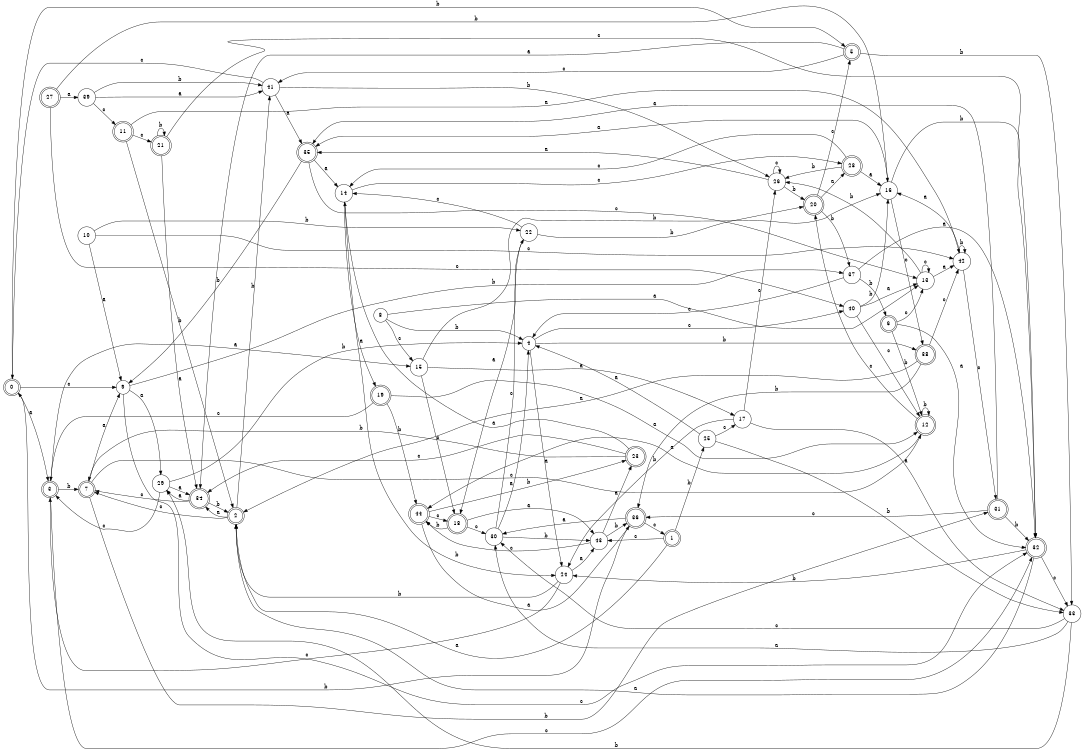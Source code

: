 digraph n36_2 {
__start0 [label="" shape="none"];

rankdir=LR;
size="8,5";

s0 [style="rounded,filled", color="black", fillcolor="white" shape="doublecircle", label="0"];
s1 [style="rounded,filled", color="black", fillcolor="white" shape="doublecircle", label="1"];
s2 [style="rounded,filled", color="black", fillcolor="white" shape="doublecircle", label="2"];
s3 [style="rounded,filled", color="black", fillcolor="white" shape="doublecircle", label="3"];
s4 [style="filled", color="black", fillcolor="white" shape="circle", label="4"];
s5 [style="rounded,filled", color="black", fillcolor="white" shape="doublecircle", label="5"];
s6 [style="rounded,filled", color="black", fillcolor="white" shape="doublecircle", label="6"];
s7 [style="rounded,filled", color="black", fillcolor="white" shape="doublecircle", label="7"];
s8 [style="filled", color="black", fillcolor="white" shape="circle", label="8"];
s9 [style="filled", color="black", fillcolor="white" shape="circle", label="9"];
s10 [style="filled", color="black", fillcolor="white" shape="circle", label="10"];
s11 [style="rounded,filled", color="black", fillcolor="white" shape="doublecircle", label="11"];
s12 [style="rounded,filled", color="black", fillcolor="white" shape="doublecircle", label="12"];
s13 [style="filled", color="black", fillcolor="white" shape="circle", label="13"];
s14 [style="filled", color="black", fillcolor="white" shape="circle", label="14"];
s15 [style="filled", color="black", fillcolor="white" shape="circle", label="15"];
s16 [style="filled", color="black", fillcolor="white" shape="circle", label="16"];
s17 [style="filled", color="black", fillcolor="white" shape="circle", label="17"];
s18 [style="rounded,filled", color="black", fillcolor="white" shape="doublecircle", label="18"];
s19 [style="rounded,filled", color="black", fillcolor="white" shape="doublecircle", label="19"];
s20 [style="rounded,filled", color="black", fillcolor="white" shape="doublecircle", label="20"];
s21 [style="rounded,filled", color="black", fillcolor="white" shape="doublecircle", label="21"];
s22 [style="filled", color="black", fillcolor="white" shape="circle", label="22"];
s23 [style="rounded,filled", color="black", fillcolor="white" shape="doublecircle", label="23"];
s24 [style="filled", color="black", fillcolor="white" shape="circle", label="24"];
s25 [style="filled", color="black", fillcolor="white" shape="circle", label="25"];
s26 [style="filled", color="black", fillcolor="white" shape="circle", label="26"];
s27 [style="rounded,filled", color="black", fillcolor="white" shape="doublecircle", label="27"];
s28 [style="rounded,filled", color="black", fillcolor="white" shape="doublecircle", label="28"];
s29 [style="filled", color="black", fillcolor="white" shape="circle", label="29"];
s30 [style="filled", color="black", fillcolor="white" shape="circle", label="30"];
s31 [style="rounded,filled", color="black", fillcolor="white" shape="doublecircle", label="31"];
s32 [style="rounded,filled", color="black", fillcolor="white" shape="doublecircle", label="32"];
s33 [style="filled", color="black", fillcolor="white" shape="circle", label="33"];
s34 [style="rounded,filled", color="black", fillcolor="white" shape="doublecircle", label="34"];
s35 [style="rounded,filled", color="black", fillcolor="white" shape="doublecircle", label="35"];
s36 [style="rounded,filled", color="black", fillcolor="white" shape="doublecircle", label="36"];
s37 [style="filled", color="black", fillcolor="white" shape="circle", label="37"];
s38 [style="rounded,filled", color="black", fillcolor="white" shape="doublecircle", label="38"];
s39 [style="filled", color="black", fillcolor="white" shape="circle", label="39"];
s40 [style="filled", color="black", fillcolor="white" shape="circle", label="40"];
s41 [style="filled", color="black", fillcolor="white" shape="circle", label="41"];
s42 [style="filled", color="black", fillcolor="white" shape="circle", label="42"];
s43 [style="filled", color="black", fillcolor="white" shape="circle", label="43"];
s44 [style="rounded,filled", color="black", fillcolor="white" shape="doublecircle", label="44"];
s0 -> s3 [label="a"];
s0 -> s5 [label="b"];
s0 -> s9 [label="c"];
s1 -> s2 [label="a"];
s1 -> s25 [label="b"];
s1 -> s43 [label="c"];
s2 -> s34 [label="a"];
s2 -> s41 [label="b"];
s2 -> s7 [label="c"];
s3 -> s15 [label="a"];
s3 -> s7 [label="b"];
s3 -> s32 [label="c"];
s4 -> s24 [label="a"];
s4 -> s38 [label="b"];
s4 -> s40 [label="c"];
s5 -> s34 [label="a"];
s5 -> s33 [label="b"];
s5 -> s41 [label="c"];
s6 -> s32 [label="a"];
s6 -> s12 [label="b"];
s6 -> s13 [label="c"];
s7 -> s9 [label="a"];
s7 -> s31 [label="b"];
s7 -> s12 [label="c"];
s8 -> s13 [label="a"];
s8 -> s4 [label="b"];
s8 -> s15 [label="c"];
s9 -> s29 [label="a"];
s9 -> s37 [label="b"];
s9 -> s32 [label="c"];
s10 -> s9 [label="a"];
s10 -> s22 [label="b"];
s10 -> s42 [label="c"];
s11 -> s42 [label="a"];
s11 -> s2 [label="b"];
s11 -> s21 [label="c"];
s12 -> s44 [label="a"];
s12 -> s12 [label="b"];
s12 -> s20 [label="c"];
s13 -> s42 [label="a"];
s13 -> s26 [label="b"];
s13 -> s13 [label="c"];
s14 -> s19 [label="a"];
s14 -> s24 [label="b"];
s14 -> s28 [label="c"];
s15 -> s17 [label="a"];
s15 -> s16 [label="b"];
s15 -> s18 [label="c"];
s16 -> s35 [label="a"];
s16 -> s32 [label="b"];
s16 -> s38 [label="c"];
s17 -> s33 [label="a"];
s17 -> s24 [label="b"];
s17 -> s26 [label="c"];
s18 -> s43 [label="a"];
s18 -> s44 [label="b"];
s18 -> s30 [label="c"];
s19 -> s12 [label="a"];
s19 -> s44 [label="b"];
s19 -> s3 [label="c"];
s20 -> s28 [label="a"];
s20 -> s37 [label="b"];
s20 -> s5 [label="c"];
s21 -> s34 [label="a"];
s21 -> s21 [label="b"];
s21 -> s32 [label="c"];
s22 -> s18 [label="a"];
s22 -> s20 [label="b"];
s22 -> s14 [label="c"];
s23 -> s14 [label="a"];
s23 -> s7 [label="b"];
s23 -> s34 [label="c"];
s24 -> s43 [label="a"];
s24 -> s2 [label="b"];
s24 -> s3 [label="c"];
s25 -> s4 [label="a"];
s25 -> s33 [label="b"];
s25 -> s17 [label="c"];
s26 -> s35 [label="a"];
s26 -> s20 [label="b"];
s26 -> s26 [label="c"];
s27 -> s39 [label="a"];
s27 -> s16 [label="b"];
s27 -> s40 [label="c"];
s28 -> s16 [label="a"];
s28 -> s26 [label="b"];
s28 -> s14 [label="c"];
s29 -> s34 [label="a"];
s29 -> s4 [label="b"];
s29 -> s3 [label="c"];
s30 -> s4 [label="a"];
s30 -> s43 [label="b"];
s30 -> s22 [label="c"];
s31 -> s35 [label="a"];
s31 -> s32 [label="b"];
s31 -> s36 [label="c"];
s32 -> s2 [label="a"];
s32 -> s24 [label="b"];
s32 -> s33 [label="c"];
s33 -> s30 [label="a"];
s33 -> s29 [label="b"];
s33 -> s30 [label="c"];
s34 -> s29 [label="a"];
s34 -> s2 [label="b"];
s34 -> s7 [label="c"];
s35 -> s14 [label="a"];
s35 -> s9 [label="b"];
s35 -> s13 [label="c"];
s36 -> s30 [label="a"];
s36 -> s0 [label="b"];
s36 -> s1 [label="c"];
s37 -> s32 [label="a"];
s37 -> s6 [label="b"];
s37 -> s4 [label="c"];
s38 -> s2 [label="a"];
s38 -> s36 [label="b"];
s38 -> s42 [label="c"];
s39 -> s41 [label="a"];
s39 -> s41 [label="b"];
s39 -> s11 [label="c"];
s40 -> s13 [label="a"];
s40 -> s16 [label="b"];
s40 -> s12 [label="c"];
s41 -> s35 [label="a"];
s41 -> s26 [label="b"];
s41 -> s0 [label="c"];
s42 -> s16 [label="a"];
s42 -> s42 [label="b"];
s42 -> s31 [label="c"];
s43 -> s23 [label="a"];
s43 -> s36 [label="b"];
s43 -> s44 [label="c"];
s44 -> s36 [label="a"];
s44 -> s23 [label="b"];
s44 -> s18 [label="c"];

}